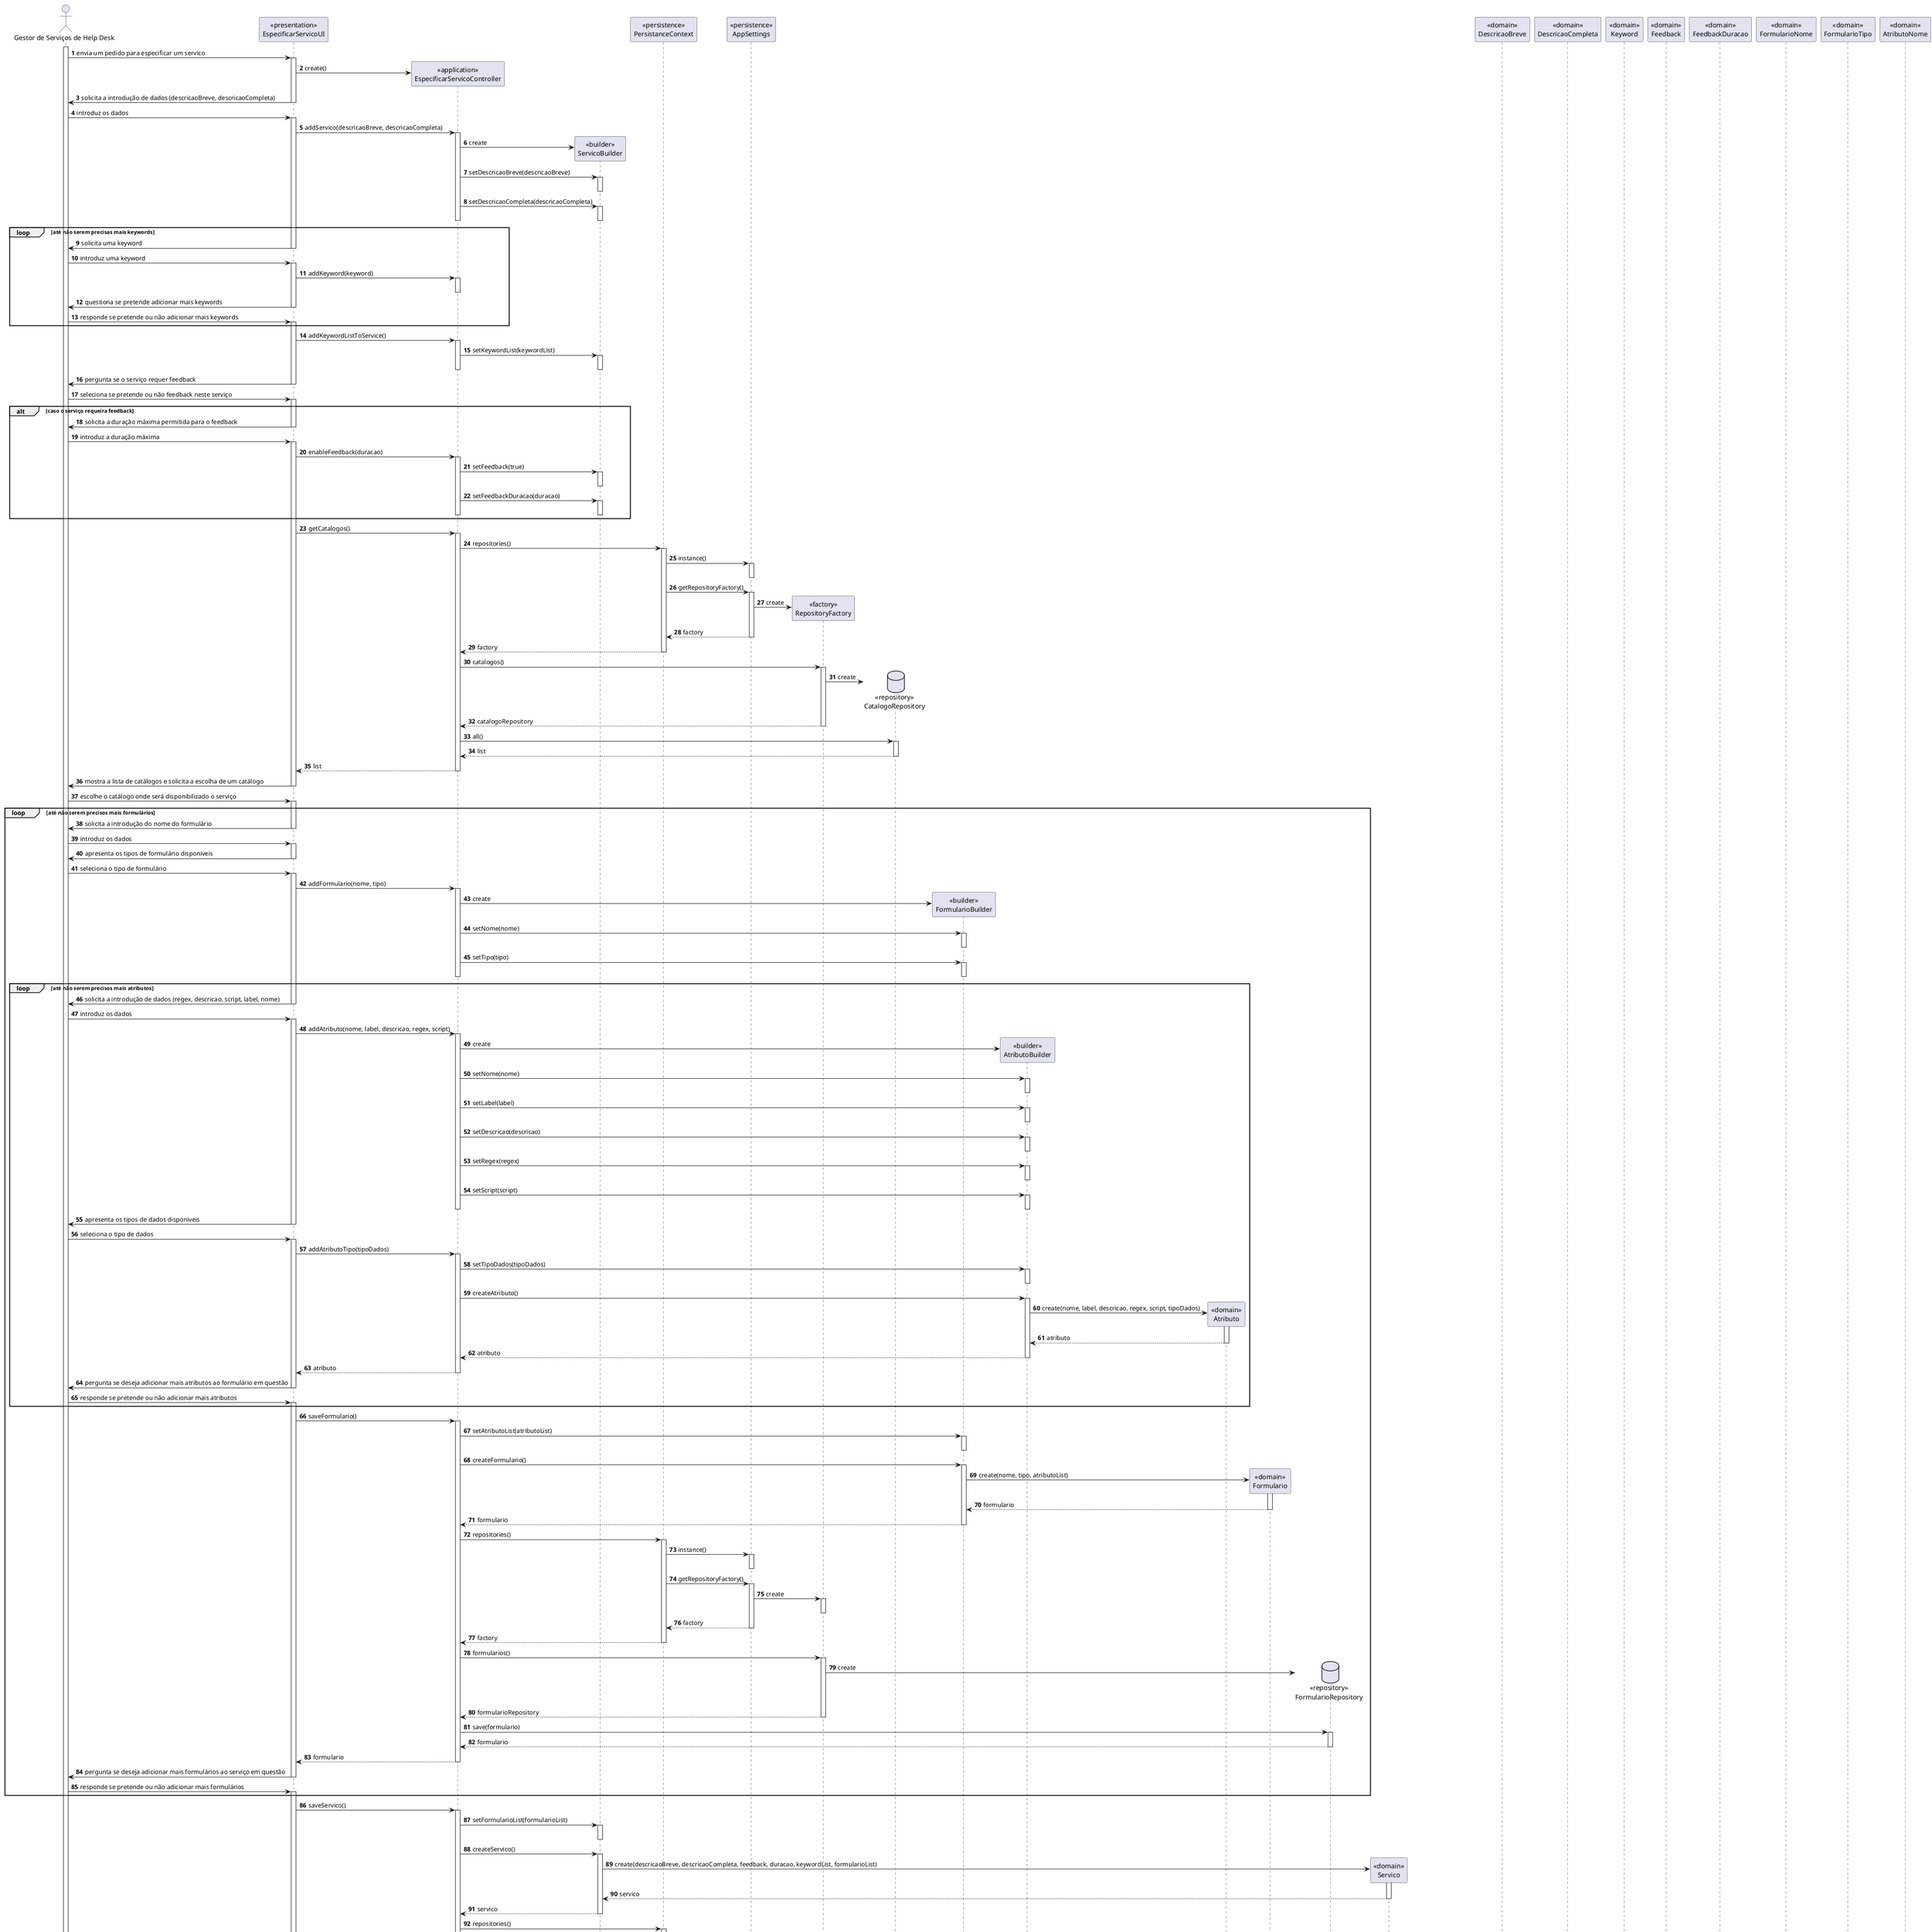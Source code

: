 @startuml
autonumber
hide footbox

actor "Gestor de Serviços de Help Desk" as GSH

participant "<<presentation>>\nEspecificarServicoUI" as UI
participant "<<application>>\nEspecificarServicoController" as CTRL
participant "<<builder>>\nServicoBuilder" as SBD
participant "<<persistence>>\nPersistanceContext" as PC
participant "<<persistence>>\nAppSettings" as AS
participant "<<factory>>\nRepositoryFactory" as RF
database "<<repository>>\nCatalogoRepository" as CR
participant "<<builder>>\nFormularioBuilder" as FBD
participant "<<builder>>\nAtributoBuilder" as ABD
participant "<<domain>>\nAtributo" as A
participant "<<domain>>\nFormulario" as F
database "<<repository>>\nFormularioRepository" as FR
participant "<<domain>>\nServico" as S
database "<<repository>>\nServicoRepository" as SR
participant "<<domain>>\nDescricaoBreve" as DB
participant "<<domain>>\nDescricaoCompleta" as DC
participant "<<domain>>\nKeyword" as KW
participant "<<domain>>\nFeedback" as FB
participant "<<domain>>\nFeedbackDuracao" as FD
participant "<<domain>>\nFormularioNome" as FM
participant "<<domain>>\nFormularioTipo" as FT
participant "<<domain>>\nAtributoNome" as AN
participant "<<domain>>\nAtributoLabel" as AL
participant "<<domain>>\nAtributoDescricao" as AD
participant "<<domain>>\nAtributoRegex" as AR
participant "<<domain>>\nAtributoScript" as ASC
participant "<<domain>>\nAtributoTipoDados" as ATD


activate GSH

GSH -> UI : envia um pedido para especificar um servico
activate UI
UI -> CTRL** : create()
UI -> GSH : solicita a introdução de dados (descricaoBreve, descricaoCompleta)
deactivate UI

GSH -> UI : introduz os dados
activate UI

UI -> CTRL : addServico(descricaoBreve, descricaoCompleta)
activate CTRL

CTRL -> SBD** : create
CTRL -> SBD : setDescricaoBreve(descricaoBreve)
activate SBD
deactivate SBD
CTRL -> SBD : setDescricaoCompleta(descricaoCompleta)
activate SBD
deactivate SBD
deactivate CTRL

loop até não serem precisas mais keywords
UI -> GSH : solicita uma keyword
deactivate UI

GSH -> UI : introduz uma keyword
activate UI

UI -> CTRL : addKeyword(keyword)
activate CTRL
deactivate CTRL

UI -> GSH : questiona se pretende adicionar mais keywords
deactivate UI

GSH -> UI : responde se pretende ou não adicionar mais keywords
activate UI
end

UI -> CTRL : addKeywordListToService()
activate CTRL

CTRL -> SBD : setKeywordList(keywordList)
activate SBD
deactivate SBD
deactivate CTRL

UI -> GSH : pergunta se o serviço requer feedback
deactivate UI

GSH -> UI : seleciona se pretende ou não feedback neste serviço
activate UI

alt caso o serviço requeira feedback

UI -> GSH : solicita a duração máxima permitida para o feedback
deactivate UI

GSH -> UI : introduz a duração máxima
activate UI

UI -> CTRL : enableFeedback(duracao)
activate CTRL

CTRL -> SBD : setFeedback(true)
activate SBD
deactivate SBD

CTRL -> SBD : setFeedbackDuracao(duracao)
activate SBD
deactivate SBD
deactivate CTRL

end

UI -> CTRL : getCatalogos()
activate CTRL

CTRL -> PC : repositories()
activate PC

PC -> AS : instance()
activate AS
deactivate AS

PC -> AS : getRepositoryFactory()
activate AS

AS -> RF** : create
AS --> PC : factory
deactivate AS

PC --> CTRL : factory
deactivate PC

CTRL -> RF : catalogos()
activate RF

RF -> CR** : create
RF --> CTRL : catalogoRepository
deactivate RF

CTRL -> CR : all()
activate CR
CR --> CTRL : list
deactivate CR

CTRL --> UI : list
deactivate CTRL

UI -> GSH : mostra a lista de catálogos e solicita a escolha de um catálogo
deactivate UI

GSH -> UI : escolhe o catálogo onde será disponibilizado o serviço
activate UI

loop até não serem precisos mais formulários
UI -> GSH : solicita a introdução do nome do formulário
deactivate UI

GSH -> UI : introduz os dados
activate UI

UI -> GSH : apresenta os tipos de formulário disponiveis
deactivate UI

GSH -> UI : seleciona o tipo de formulário
activate UI

UI -> CTRL : addFormulario(nome, tipo)
activate CTRL

CTRL -> FBD** : create
CTRL -> FBD : setNome(nome)
activate FBD
deactivate FBD

CTRL -> FBD : setTipo(tipo)
activate FBD
deactivate FBD
deactivate CTRL

loop até não serem precisos mais atributos
UI -> GSH : solicita a introdução de dados (regex, descricao, script, label, nome)
deactivate UI

GSH -> UI : introduz os dados
activate UI

UI -> CTRL : addAtributo(nome, label, descricao, regex, script)
activate CTRL

CTRL -> ABD** : create
CTRL -> ABD : setNome(nome)
activate ABD
deactivate ABD

CTRL -> ABD : setLabel(label)
activate ABD
deactivate ABD

CTRL -> ABD : setDescricao(descricao)
activate ABD
deactivate ABD

CTRL -> ABD : setRegex(regex)
activate ABD
deactivate ABD

CTRL -> ABD : setScript(script)
activate ABD
deactivate ABD
deactivate CTRL

UI -> GSH : apresenta os tipos de dados disponiveis
deactivate UI

GSH -> UI : seleciona o tipo de dados
activate UI

UI -> CTRL : addAtributoTipo(tipoDados)
activate CTRL

CTRL -> ABD : setTipoDados(tipoDados)
activate ABD
deactivate ABD

CTRL -> ABD : createAtributo()
activate ABD

ABD -> A** : create(nome, label, descricao, regex, script, tipoDados)
activate A

A --> ABD : atributo
deactivate A

ABD --> CTRL : atributo
deactivate ABD

CTRL --> UI : atributo
deactivate CTRL

UI -> GSH : pergunta se deseja adicionar mais atributos ao formulário em questão
deactivate UI

GSH -> UI : responde se pretende ou não adicionar mais atributos
activate UI
end

UI -> CTRL : saveFormulario()
activate CTRL

CTRL -> FBD : setAtributoList(atributoList)
activate FBD
deactivate FBD

CTRL -> FBD : createFormulario()
activate FBD

FBD -> F** : create(nome, tipo, atributoList)
activate F

F --> FBD : formulario
deactivate F

FBD --> CTRL : formulario
deactivate FBD

CTRL -> PC : repositories()
activate PC

PC -> AS : instance()
activate AS
deactivate AS

PC -> AS : getRepositoryFactory()
activate AS

AS -> RF : create
activate RF
deactivate RF
AS --> PC : factory
deactivate AS

PC --> CTRL : factory
deactivate PC

CTRL -> RF : formularios()
activate RF

RF -> FR** : create
RF --> CTRL : formularioRepository
deactivate RF

CTRL -> FR : save(formulario)
activate FR
FR --> CTRL : formulario
deactivate FR

CTRL --> UI : formulario
deactivate CTRL

UI -> GSH : pergunta se deseja adicionar mais formulários ao serviço em questão
deactivate UI

GSH -> UI : responde se pretende ou não adicionar mais formulários
activate UI
end

UI -> CTRL : saveServico()
activate CTRL

CTRL -> SBD : setFormularioList(formularioList)
activate SBD
deactivate SBD

CTRL -> SBD : createServico()
activate SBD

SBD -> S** : create(descricaoBreve, descricaoCompleta, feedback, duracao, keywordList, formularioList)
activate S

S --> SBD : servico
deactivate S

SBD --> CTRL : servico
deactivate SBD

CTRL -> PC : repositories()
activate PC

PC -> AS : instance()
activate AS
deactivate AS

PC -> AS : getRepositoryFactory()
activate AS

AS -> RF : create
activate RF
deactivate RF
AS --> PC : factory
deactivate AS

PC --> CTRL : factory
deactivate PC

CTRL -> RF : servicos()
activate RF

RF -> SR** : create
RF --> CTRL : servicoRepository
deactivate RF

CTRL -> SR : save(servico)
activate SR
SR --> CTRL : servico
deactivate SR

CTRL --> UI : servico
deactivate CTRL

UI -> GSH : valida, apresenta os dados do servico e solicita uma confirmação
deactivate UI

GSH -> UI : confirma
activate UI
UI -> GSH : regista o servico e informa do sucesso da operação
deactivate UI
deactivate UI
deactivate GSH

@enduml
